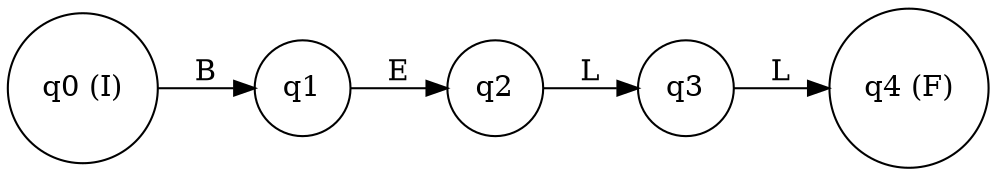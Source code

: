 digraph finite_state_machine {
rankdir=LR;
node [shape = circle];
q0 [label="q0 (I)"];
q1 [label="q1"];
q2 [label="q2"];
q3 [label="q3"];
q4 [label="q4 (F)"];
q0 -> q1 [label="B"];
q1 -> q2 [label="E"];
q2 -> q3 [label="L"];
q3 -> q4 [label="L"];
}